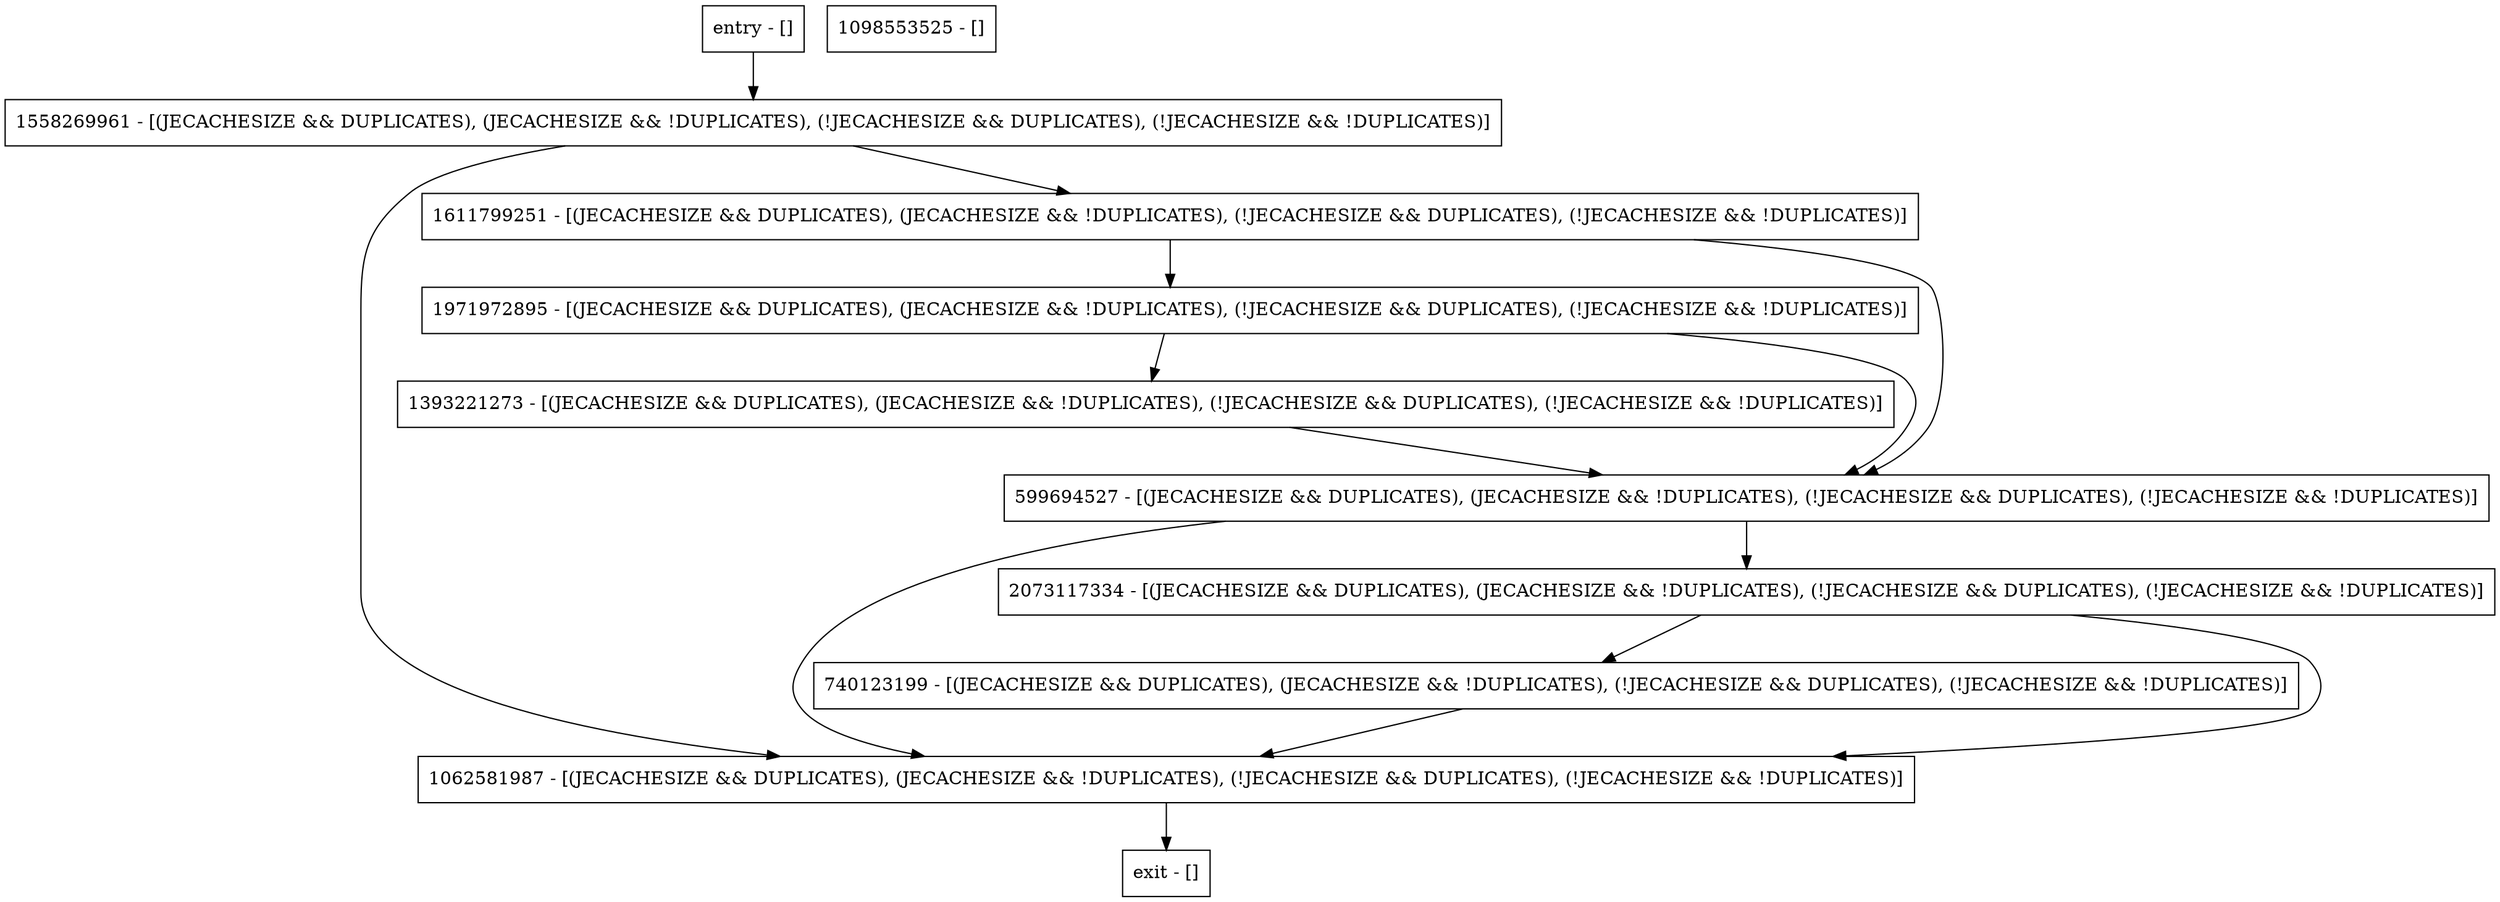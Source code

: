 digraph handleClosed {
node [shape=record];
740123199 [label="740123199 - [(JECACHESIZE && DUPLICATES), (JECACHESIZE && !DUPLICATES), (!JECACHESIZE && DUPLICATES), (!JECACHESIZE && !DUPLICATES)]"];
entry [label="entry - []"];
exit [label="exit - []"];
1062581987 [label="1062581987 - [(JECACHESIZE && DUPLICATES), (JECACHESIZE && !DUPLICATES), (!JECACHESIZE && DUPLICATES), (!JECACHESIZE && !DUPLICATES)]"];
1971972895 [label="1971972895 - [(JECACHESIZE && DUPLICATES), (JECACHESIZE && !DUPLICATES), (!JECACHESIZE && DUPLICATES), (!JECACHESIZE && !DUPLICATES)]"];
1393221273 [label="1393221273 - [(JECACHESIZE && DUPLICATES), (JECACHESIZE && !DUPLICATES), (!JECACHESIZE && DUPLICATES), (!JECACHESIZE && !DUPLICATES)]"];
2073117334 [label="2073117334 - [(JECACHESIZE && DUPLICATES), (JECACHESIZE && !DUPLICATES), (!JECACHESIZE && DUPLICATES), (!JECACHESIZE && !DUPLICATES)]"];
1098553525 [label="1098553525 - []"];
1558269961 [label="1558269961 - [(JECACHESIZE && DUPLICATES), (JECACHESIZE && !DUPLICATES), (!JECACHESIZE && DUPLICATES), (!JECACHESIZE && !DUPLICATES)]"];
599694527 [label="599694527 - [(JECACHESIZE && DUPLICATES), (JECACHESIZE && !DUPLICATES), (!JECACHESIZE && DUPLICATES), (!JECACHESIZE && !DUPLICATES)]"];
1611799251 [label="1611799251 - [(JECACHESIZE && DUPLICATES), (JECACHESIZE && !DUPLICATES), (!JECACHESIZE && DUPLICATES), (!JECACHESIZE && !DUPLICATES)]"];
entry;
exit;
740123199 -> 1062581987;
entry -> 1558269961;
1062581987 -> exit;
1971972895 -> 1393221273;
1971972895 -> 599694527;
1393221273 -> 599694527;
2073117334 -> 740123199;
2073117334 -> 1062581987;
1558269961 -> 1062581987;
1558269961 -> 1611799251;
599694527 -> 2073117334;
599694527 -> 1062581987;
1611799251 -> 1971972895;
1611799251 -> 599694527;
}
